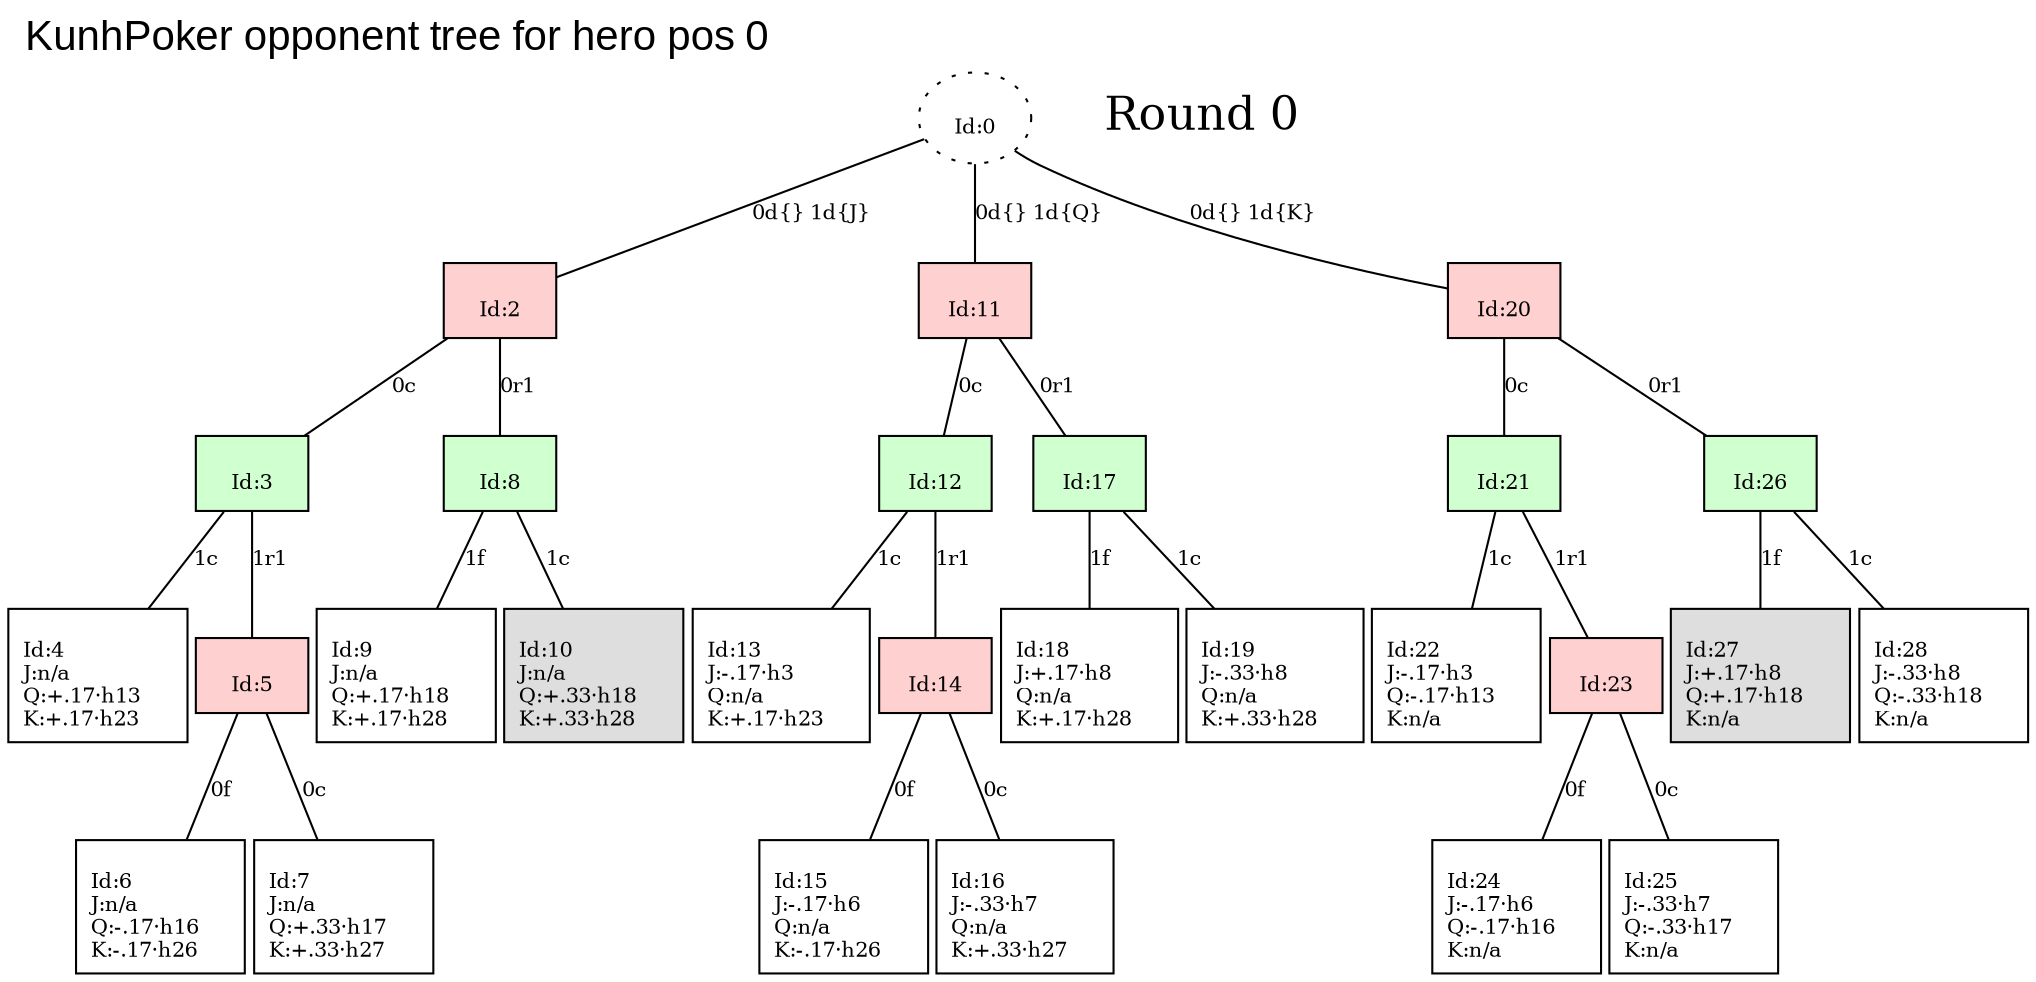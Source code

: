 digraph G {
graph [labeljust="l" labelloc="t" fontsize="20" nodesep="0.05" fontname="arial" label="KunhPoker opponent tree for hero pos 0" ];
node[fontsize="10" ];
edge[arrowhead="none" fontsize="10" ];
"n4"[label=<<BR ALIGN="LEFT"/>Id:4<BR ALIGN="LEFT"/>J:n/a     <BR ALIGN="LEFT"/>Q:+.17·h13     <BR ALIGN="LEFT"/>K:+.17·h23     <BR ALIGN="LEFT"/>> fillcolor="#FFFFFF" style="filled" shape="box" margin="0.1,0.05" ];
"n3" -> "n4"[label="1c" ];
"n6"[label=<<BR ALIGN="LEFT"/>Id:6<BR ALIGN="LEFT"/>J:n/a     <BR ALIGN="LEFT"/>Q:-.17·h16     <BR ALIGN="LEFT"/>K:-.17·h26     <BR ALIGN="LEFT"/>> fillcolor="#FFFFFF" style="filled" shape="box" margin="0.1,0.05" ];
"n5" -> "n6"[label="0f" ];
"n7"[label=<<BR ALIGN="LEFT"/>Id:7<BR ALIGN="LEFT"/>J:n/a     <BR ALIGN="LEFT"/>Q:+.33·h17     <BR ALIGN="LEFT"/>K:+.33·h27     <BR ALIGN="LEFT"/>> fillcolor="#FFFFFF" style="filled" shape="box" margin="0.1,0.05" ];
"n5" -> "n7"[label="0c" ];
"n5"[label=<<BR ALIGN="LEFT"/>Id:5<BR ALIGN="LEFT"/>> fillcolor="#FFD0D0" style="filled" shape="box" margin="0.1,0.05" ];
"n3" -> "n5"[label="1r1" ];
"n3"[label=<<BR ALIGN="LEFT"/>Id:3<BR ALIGN="LEFT"/>> fillcolor="#D0FFD0" style="filled" shape="box" margin="0.1,0.05" ];
"n2" -> "n3"[label="0c" ];
"n9"[label=<<BR ALIGN="LEFT"/>Id:9<BR ALIGN="LEFT"/>J:n/a     <BR ALIGN="LEFT"/>Q:+.17·h18     <BR ALIGN="LEFT"/>K:+.17·h28     <BR ALIGN="LEFT"/>> fillcolor="#FFFFFF" style="filled" shape="box" margin="0.1,0.05" ];
"n8" -> "n9"[label="1f" ];
"n10"[label=<<BR ALIGN="LEFT"/>Id:10<BR ALIGN="LEFT"/>J:n/a     <BR ALIGN="LEFT"/>Q:+.33·h18     <BR ALIGN="LEFT"/>K:+.33·h28     <BR ALIGN="LEFT"/>> fillcolor="#DEDEDE" style="filled" shape="box" margin="0.1,0.05" ];
"n8" -> "n10"[label="1c" ];
"n8"[label=<<BR ALIGN="LEFT"/>Id:8<BR ALIGN="LEFT"/>> fillcolor="#D0FFD0" style="filled" shape="box" margin="0.1,0.05" ];
"n2" -> "n8"[label="0r1" ];
"n2"[label=<<BR ALIGN="LEFT"/>Id:2<BR ALIGN="LEFT"/>> fillcolor="#FFD0D0" style="filled" shape="box" margin="0.1,0.05" ];
"n0" -> "n2"[label="0d{} 1d{J}" ];
"n13"[label=<<BR ALIGN="LEFT"/>Id:13<BR ALIGN="LEFT"/>J:-.17·h3     <BR ALIGN="LEFT"/>Q:n/a     <BR ALIGN="LEFT"/>K:+.17·h23     <BR ALIGN="LEFT"/>> fillcolor="#FFFFFF" style="filled" shape="box" margin="0.1,0.05" ];
"n12" -> "n13"[label="1c" ];
"n15"[label=<<BR ALIGN="LEFT"/>Id:15<BR ALIGN="LEFT"/>J:-.17·h6     <BR ALIGN="LEFT"/>Q:n/a     <BR ALIGN="LEFT"/>K:-.17·h26     <BR ALIGN="LEFT"/>> fillcolor="#FFFFFF" style="filled" shape="box" margin="0.1,0.05" ];
"n14" -> "n15"[label="0f" ];
"n16"[label=<<BR ALIGN="LEFT"/>Id:16<BR ALIGN="LEFT"/>J:-.33·h7     <BR ALIGN="LEFT"/>Q:n/a     <BR ALIGN="LEFT"/>K:+.33·h27     <BR ALIGN="LEFT"/>> fillcolor="#FFFFFF" style="filled" shape="box" margin="0.1,0.05" ];
"n14" -> "n16"[label="0c" ];
"n14"[label=<<BR ALIGN="LEFT"/>Id:14<BR ALIGN="LEFT"/>> fillcolor="#FFD0D0" style="filled" shape="box" margin="0.1,0.05" ];
"n12" -> "n14"[label="1r1" ];
"n12"[label=<<BR ALIGN="LEFT"/>Id:12<BR ALIGN="LEFT"/>> fillcolor="#D0FFD0" style="filled" shape="box" margin="0.1,0.05" ];
"n11" -> "n12"[label="0c" ];
"n18"[label=<<BR ALIGN="LEFT"/>Id:18<BR ALIGN="LEFT"/>J:+.17·h8     <BR ALIGN="LEFT"/>Q:n/a     <BR ALIGN="LEFT"/>K:+.17·h28     <BR ALIGN="LEFT"/>> fillcolor="#FFFFFF" style="filled" shape="box" margin="0.1,0.05" ];
"n17" -> "n18"[label="1f" ];
"n19"[label=<<BR ALIGN="LEFT"/>Id:19<BR ALIGN="LEFT"/>J:-.33·h8     <BR ALIGN="LEFT"/>Q:n/a     <BR ALIGN="LEFT"/>K:+.33·h28     <BR ALIGN="LEFT"/>> fillcolor="#FFFFFF" style="filled" shape="box" margin="0.1,0.05" ];
"n17" -> "n19"[label="1c" ];
"n17"[label=<<BR ALIGN="LEFT"/>Id:17<BR ALIGN="LEFT"/>> fillcolor="#D0FFD0" style="filled" shape="box" margin="0.1,0.05" ];
"n11" -> "n17"[label="0r1" ];
"n11"[label=<<BR ALIGN="LEFT"/>Id:11<BR ALIGN="LEFT"/>> fillcolor="#FFD0D0" style="filled" shape="box" margin="0.1,0.05" ];
"n0" -> "n11"[label="0d{} 1d{Q}" ];
"n22"[label=<<BR ALIGN="LEFT"/>Id:22<BR ALIGN="LEFT"/>J:-.17·h3     <BR ALIGN="LEFT"/>Q:-.17·h13     <BR ALIGN="LEFT"/>K:n/a     <BR ALIGN="LEFT"/>> fillcolor="#FFFFFF" style="filled" shape="box" margin="0.1,0.05" ];
"n21" -> "n22"[label="1c" ];
"n24"[label=<<BR ALIGN="LEFT"/>Id:24<BR ALIGN="LEFT"/>J:-.17·h6     <BR ALIGN="LEFT"/>Q:-.17·h16     <BR ALIGN="LEFT"/>K:n/a     <BR ALIGN="LEFT"/>> fillcolor="#FFFFFF" style="filled" shape="box" margin="0.1,0.05" ];
"n23" -> "n24"[label="0f" ];
"n25"[label=<<BR ALIGN="LEFT"/>Id:25<BR ALIGN="LEFT"/>J:-.33·h7     <BR ALIGN="LEFT"/>Q:-.33·h17     <BR ALIGN="LEFT"/>K:n/a     <BR ALIGN="LEFT"/>> fillcolor="#FFFFFF" style="filled" shape="box" margin="0.1,0.05" ];
"n23" -> "n25"[label="0c" ];
"n23"[label=<<BR ALIGN="LEFT"/>Id:23<BR ALIGN="LEFT"/>> fillcolor="#FFD0D0" style="filled" shape="box" margin="0.1,0.05" ];
"n21" -> "n23"[label="1r1" ];
"n21"[label=<<BR ALIGN="LEFT"/>Id:21<BR ALIGN="LEFT"/>> fillcolor="#D0FFD0" style="filled" shape="box" margin="0.1,0.05" ];
"n20" -> "n21"[label="0c" ];
"n27"[label=<<BR ALIGN="LEFT"/>Id:27<BR ALIGN="LEFT"/>J:+.17·h8     <BR ALIGN="LEFT"/>Q:+.17·h18     <BR ALIGN="LEFT"/>K:n/a     <BR ALIGN="LEFT"/>> fillcolor="#DEDEDE" style="filled" shape="box" margin="0.1,0.05" ];
"n26" -> "n27"[label="1f" ];
"n28"[label=<<BR ALIGN="LEFT"/>Id:28<BR ALIGN="LEFT"/>J:-.33·h8     <BR ALIGN="LEFT"/>Q:-.33·h18     <BR ALIGN="LEFT"/>K:n/a     <BR ALIGN="LEFT"/>> fillcolor="#FFFFFF" style="filled" shape="box" margin="0.1,0.05" ];
"n26" -> "n28"[label="1c" ];
"n26"[label=<<BR ALIGN="LEFT"/>Id:26<BR ALIGN="LEFT"/>> fillcolor="#D0FFD0" style="filled" shape="box" margin="0.1,0.05" ];
"n20" -> "n26"[label="0r1" ];
"n20"[label=<<BR ALIGN="LEFT"/>Id:20<BR ALIGN="LEFT"/>> fillcolor="#FFD0D0" style="filled" shape="box" margin="0.1,0.05" ];
"n0" -> "n20"[label="0d{} 1d{K}" ];
{rank=same; round0;
"n0"[label=<<BR ALIGN="LEFT"/>Id:0<BR ALIGN="LEFT"/>> fillcolor="#FFFFFF" style="filled, dotted" shape="ellipse" margin="0.1,0.05" ];
}
{
"round0"[fontsize="22" style="bold" peripheries="0" label="Round 0" ];
}
}
